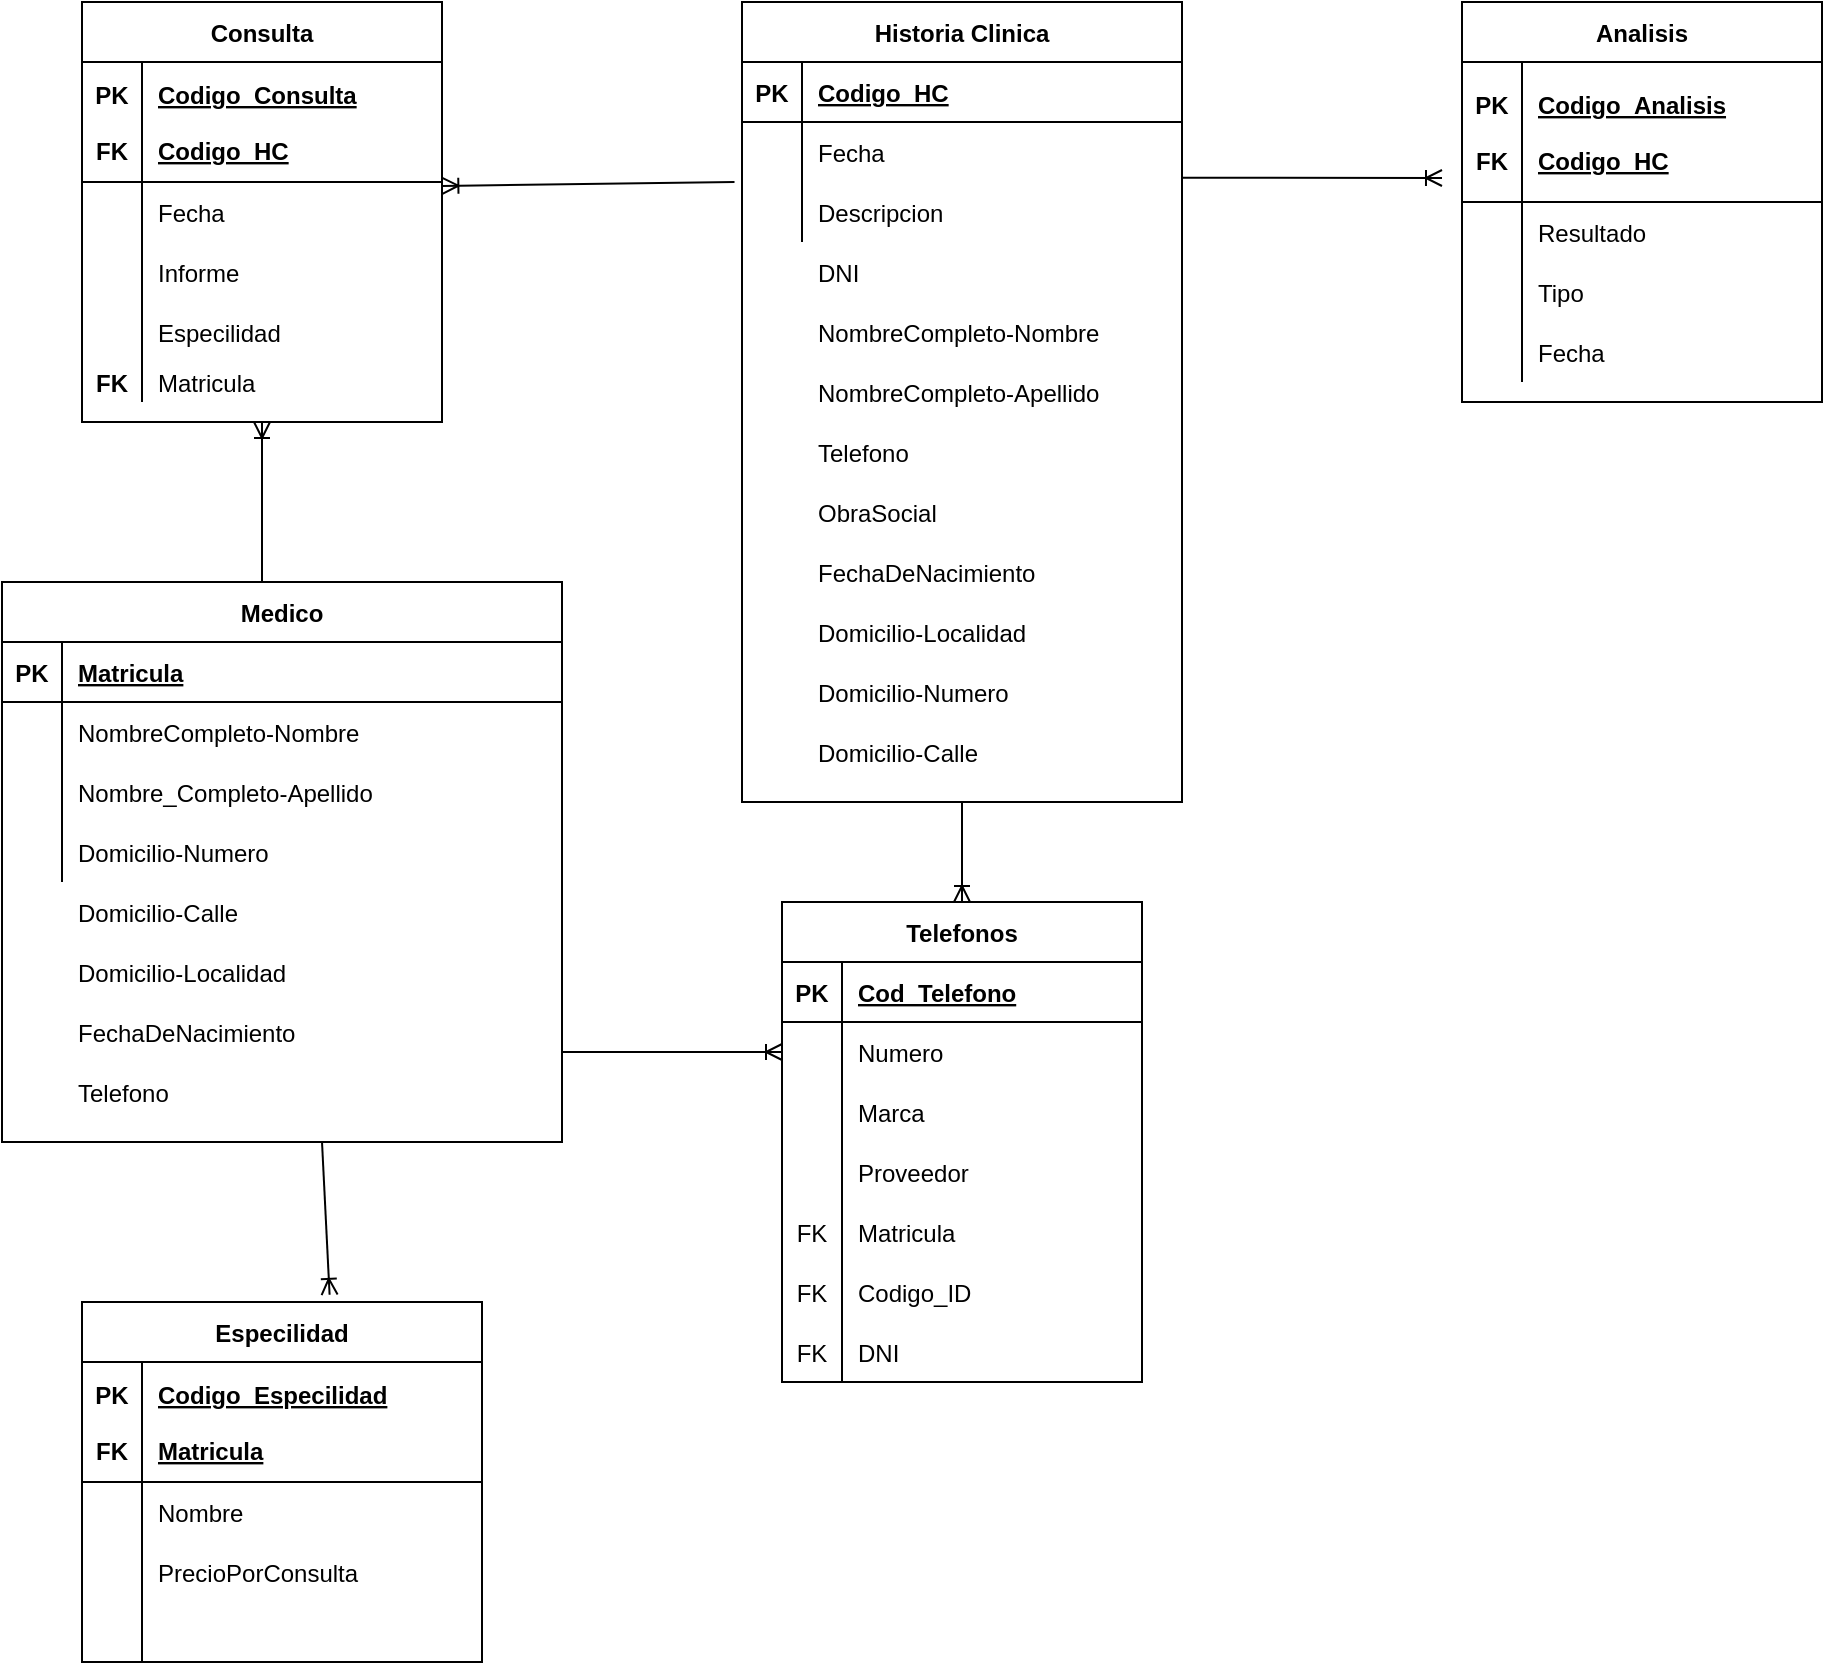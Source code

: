 <mxfile version="15.5.9" type="device"><diagram id="CJ8w-TyzOkQbfX-td6LT" name="Page-2"><mxGraphModel dx="1848" dy="1631" grid="1" gridSize="10" guides="1" tooltips="1" connect="1" arrows="1" fold="1" page="1" pageScale="1" pageWidth="827" pageHeight="1169" math="0" shadow="0"><root><mxCell id="ctXF0jxS7Qz_KwEw8NPs-0"/><mxCell id="ctXF0jxS7Qz_KwEw8NPs-1" parent="ctXF0jxS7Qz_KwEw8NPs-0"/><mxCell id="ctXF0jxS7Qz_KwEw8NPs-2" value="Medico" style="shape=table;startSize=30;container=1;collapsible=1;childLayout=tableLayout;fixedRows=1;rowLines=0;fontStyle=1;align=center;resizeLast=1;" vertex="1" parent="ctXF0jxS7Qz_KwEw8NPs-1"><mxGeometry x="-160" width="280" height="280" as="geometry"/></mxCell><mxCell id="ctXF0jxS7Qz_KwEw8NPs-3" value="" style="shape=partialRectangle;collapsible=0;dropTarget=0;pointerEvents=0;fillColor=none;top=0;left=0;bottom=1;right=0;points=[[0,0.5],[1,0.5]];portConstraint=eastwest;" vertex="1" parent="ctXF0jxS7Qz_KwEw8NPs-2"><mxGeometry y="30" width="280" height="30" as="geometry"/></mxCell><mxCell id="ctXF0jxS7Qz_KwEw8NPs-4" value="PK" style="shape=partialRectangle;connectable=0;fillColor=none;top=0;left=0;bottom=0;right=0;fontStyle=1;overflow=hidden;" vertex="1" parent="ctXF0jxS7Qz_KwEw8NPs-3"><mxGeometry width="30" height="30" as="geometry"><mxRectangle width="30" height="30" as="alternateBounds"/></mxGeometry></mxCell><mxCell id="ctXF0jxS7Qz_KwEw8NPs-5" value="Matricula" style="shape=partialRectangle;connectable=0;fillColor=none;top=0;left=0;bottom=0;right=0;align=left;spacingLeft=6;fontStyle=5;overflow=hidden;" vertex="1" parent="ctXF0jxS7Qz_KwEw8NPs-3"><mxGeometry x="30" width="250" height="30" as="geometry"><mxRectangle width="250" height="30" as="alternateBounds"/></mxGeometry></mxCell><mxCell id="ctXF0jxS7Qz_KwEw8NPs-6" value="" style="shape=partialRectangle;collapsible=0;dropTarget=0;pointerEvents=0;fillColor=none;top=0;left=0;bottom=0;right=0;points=[[0,0.5],[1,0.5]];portConstraint=eastwest;" vertex="1" parent="ctXF0jxS7Qz_KwEw8NPs-2"><mxGeometry y="60" width="280" height="30" as="geometry"/></mxCell><mxCell id="ctXF0jxS7Qz_KwEw8NPs-7" value="" style="shape=partialRectangle;connectable=0;fillColor=none;top=0;left=0;bottom=0;right=0;editable=1;overflow=hidden;" vertex="1" parent="ctXF0jxS7Qz_KwEw8NPs-6"><mxGeometry width="30" height="30" as="geometry"><mxRectangle width="30" height="30" as="alternateBounds"/></mxGeometry></mxCell><mxCell id="ctXF0jxS7Qz_KwEw8NPs-8" value="NombreCompleto-Nombre" style="shape=partialRectangle;connectable=0;fillColor=none;top=0;left=0;bottom=0;right=0;align=left;spacingLeft=6;overflow=hidden;" vertex="1" parent="ctXF0jxS7Qz_KwEw8NPs-6"><mxGeometry x="30" width="250" height="30" as="geometry"><mxRectangle width="250" height="30" as="alternateBounds"/></mxGeometry></mxCell><mxCell id="ctXF0jxS7Qz_KwEw8NPs-9" value="" style="shape=partialRectangle;collapsible=0;dropTarget=0;pointerEvents=0;fillColor=none;top=0;left=0;bottom=0;right=0;points=[[0,0.5],[1,0.5]];portConstraint=eastwest;" vertex="1" parent="ctXF0jxS7Qz_KwEw8NPs-2"><mxGeometry y="90" width="280" height="30" as="geometry"/></mxCell><mxCell id="ctXF0jxS7Qz_KwEw8NPs-10" value="" style="shape=partialRectangle;connectable=0;fillColor=none;top=0;left=0;bottom=0;right=0;editable=1;overflow=hidden;" vertex="1" parent="ctXF0jxS7Qz_KwEw8NPs-9"><mxGeometry width="30" height="30" as="geometry"><mxRectangle width="30" height="30" as="alternateBounds"/></mxGeometry></mxCell><mxCell id="ctXF0jxS7Qz_KwEw8NPs-11" value="Nombre_Completo-Apellido" style="shape=partialRectangle;connectable=0;fillColor=none;top=0;left=0;bottom=0;right=0;align=left;spacingLeft=6;overflow=hidden;" vertex="1" parent="ctXF0jxS7Qz_KwEw8NPs-9"><mxGeometry x="30" width="250" height="30" as="geometry"><mxRectangle width="250" height="30" as="alternateBounds"/></mxGeometry></mxCell><mxCell id="ctXF0jxS7Qz_KwEw8NPs-12" value="" style="shape=partialRectangle;collapsible=0;dropTarget=0;pointerEvents=0;fillColor=none;top=0;left=0;bottom=0;right=0;points=[[0,0.5],[1,0.5]];portConstraint=eastwest;" vertex="1" parent="ctXF0jxS7Qz_KwEw8NPs-2"><mxGeometry y="120" width="280" height="30" as="geometry"/></mxCell><mxCell id="ctXF0jxS7Qz_KwEw8NPs-13" value="" style="shape=partialRectangle;connectable=0;fillColor=none;top=0;left=0;bottom=0;right=0;editable=1;overflow=hidden;" vertex="1" parent="ctXF0jxS7Qz_KwEw8NPs-12"><mxGeometry width="30" height="30" as="geometry"><mxRectangle width="30" height="30" as="alternateBounds"/></mxGeometry></mxCell><mxCell id="ctXF0jxS7Qz_KwEw8NPs-14" value="Domicilio-Numero" style="shape=partialRectangle;connectable=0;fillColor=none;top=0;left=0;bottom=0;right=0;align=left;spacingLeft=6;overflow=hidden;" vertex="1" parent="ctXF0jxS7Qz_KwEw8NPs-12"><mxGeometry x="30" width="250" height="30" as="geometry"><mxRectangle width="250" height="30" as="alternateBounds"/></mxGeometry></mxCell><mxCell id="ctXF0jxS7Qz_KwEw8NPs-15" value="Analisis" style="shape=table;startSize=30;container=1;collapsible=1;childLayout=tableLayout;fixedRows=1;rowLines=0;fontStyle=1;align=center;resizeLast=1;" vertex="1" parent="ctXF0jxS7Qz_KwEw8NPs-1"><mxGeometry x="570" y="-290" width="180" height="200" as="geometry"/></mxCell><mxCell id="ctXF0jxS7Qz_KwEw8NPs-16" value="" style="shape=partialRectangle;collapsible=0;dropTarget=0;pointerEvents=0;fillColor=none;top=0;left=0;bottom=1;right=0;points=[[0,0.5],[1,0.5]];portConstraint=eastwest;" vertex="1" parent="ctXF0jxS7Qz_KwEw8NPs-15"><mxGeometry y="30" width="180" height="70" as="geometry"/></mxCell><mxCell id="ctXF0jxS7Qz_KwEw8NPs-17" value="PK&#10;&#10;FK" style="shape=partialRectangle;connectable=0;fillColor=none;top=0;left=0;bottom=0;right=0;fontStyle=1;overflow=hidden;" vertex="1" parent="ctXF0jxS7Qz_KwEw8NPs-16"><mxGeometry width="30" height="70" as="geometry"><mxRectangle width="30" height="70" as="alternateBounds"/></mxGeometry></mxCell><mxCell id="ctXF0jxS7Qz_KwEw8NPs-18" value="Codigo_Analisis&#10;&#10;Codigo_HC" style="shape=partialRectangle;connectable=0;fillColor=none;top=0;left=0;bottom=0;right=0;align=left;spacingLeft=6;fontStyle=5;overflow=hidden;" vertex="1" parent="ctXF0jxS7Qz_KwEw8NPs-16"><mxGeometry x="30" width="150" height="70" as="geometry"><mxRectangle width="150" height="70" as="alternateBounds"/></mxGeometry></mxCell><mxCell id="ctXF0jxS7Qz_KwEw8NPs-19" value="" style="shape=partialRectangle;collapsible=0;dropTarget=0;pointerEvents=0;fillColor=none;top=0;left=0;bottom=0;right=0;points=[[0,0.5],[1,0.5]];portConstraint=eastwest;" vertex="1" parent="ctXF0jxS7Qz_KwEw8NPs-15"><mxGeometry y="100" width="180" height="30" as="geometry"/></mxCell><mxCell id="ctXF0jxS7Qz_KwEw8NPs-20" value="" style="shape=partialRectangle;connectable=0;fillColor=none;top=0;left=0;bottom=0;right=0;editable=1;overflow=hidden;" vertex="1" parent="ctXF0jxS7Qz_KwEw8NPs-19"><mxGeometry width="30" height="30" as="geometry"><mxRectangle width="30" height="30" as="alternateBounds"/></mxGeometry></mxCell><mxCell id="ctXF0jxS7Qz_KwEw8NPs-21" value="Resultado" style="shape=partialRectangle;connectable=0;fillColor=none;top=0;left=0;bottom=0;right=0;align=left;spacingLeft=6;overflow=hidden;" vertex="1" parent="ctXF0jxS7Qz_KwEw8NPs-19"><mxGeometry x="30" width="150" height="30" as="geometry"><mxRectangle width="150" height="30" as="alternateBounds"/></mxGeometry></mxCell><mxCell id="ctXF0jxS7Qz_KwEw8NPs-22" value="" style="shape=partialRectangle;collapsible=0;dropTarget=0;pointerEvents=0;fillColor=none;top=0;left=0;bottom=0;right=0;points=[[0,0.5],[1,0.5]];portConstraint=eastwest;" vertex="1" parent="ctXF0jxS7Qz_KwEw8NPs-15"><mxGeometry y="130" width="180" height="30" as="geometry"/></mxCell><mxCell id="ctXF0jxS7Qz_KwEw8NPs-23" value="" style="shape=partialRectangle;connectable=0;fillColor=none;top=0;left=0;bottom=0;right=0;editable=1;overflow=hidden;" vertex="1" parent="ctXF0jxS7Qz_KwEw8NPs-22"><mxGeometry width="30" height="30" as="geometry"><mxRectangle width="30" height="30" as="alternateBounds"/></mxGeometry></mxCell><mxCell id="ctXF0jxS7Qz_KwEw8NPs-24" value="Tipo" style="shape=partialRectangle;connectable=0;fillColor=none;top=0;left=0;bottom=0;right=0;align=left;spacingLeft=6;overflow=hidden;" vertex="1" parent="ctXF0jxS7Qz_KwEw8NPs-22"><mxGeometry x="30" width="150" height="30" as="geometry"><mxRectangle width="150" height="30" as="alternateBounds"/></mxGeometry></mxCell><mxCell id="ctXF0jxS7Qz_KwEw8NPs-25" value="" style="shape=partialRectangle;collapsible=0;dropTarget=0;pointerEvents=0;fillColor=none;top=0;left=0;bottom=0;right=0;points=[[0,0.5],[1,0.5]];portConstraint=eastwest;" vertex="1" parent="ctXF0jxS7Qz_KwEw8NPs-15"><mxGeometry y="160" width="180" height="30" as="geometry"/></mxCell><mxCell id="ctXF0jxS7Qz_KwEw8NPs-26" value="" style="shape=partialRectangle;connectable=0;fillColor=none;top=0;left=0;bottom=0;right=0;editable=1;overflow=hidden;" vertex="1" parent="ctXF0jxS7Qz_KwEw8NPs-25"><mxGeometry width="30" height="30" as="geometry"><mxRectangle width="30" height="30" as="alternateBounds"/></mxGeometry></mxCell><mxCell id="ctXF0jxS7Qz_KwEw8NPs-27" value="Fecha" style="shape=partialRectangle;connectable=0;fillColor=none;top=0;left=0;bottom=0;right=0;align=left;spacingLeft=6;overflow=hidden;" vertex="1" parent="ctXF0jxS7Qz_KwEw8NPs-25"><mxGeometry x="30" width="150" height="30" as="geometry"><mxRectangle width="150" height="30" as="alternateBounds"/></mxGeometry></mxCell><mxCell id="ctXF0jxS7Qz_KwEw8NPs-28" value="Domicilio-Calle" style="shape=partialRectangle;connectable=0;fillColor=none;top=0;left=0;bottom=0;right=0;align=left;spacingLeft=6;overflow=hidden;" vertex="1" parent="ctXF0jxS7Qz_KwEw8NPs-1"><mxGeometry x="-130" y="150" width="250" height="30" as="geometry"><mxRectangle width="250" height="30" as="alternateBounds"/></mxGeometry></mxCell><mxCell id="ctXF0jxS7Qz_KwEw8NPs-29" value="Domicilio-Localidad" style="shape=partialRectangle;connectable=0;fillColor=none;top=0;left=0;bottom=0;right=0;align=left;spacingLeft=6;overflow=hidden;" vertex="1" parent="ctXF0jxS7Qz_KwEw8NPs-1"><mxGeometry x="-130" y="180" width="250" height="30" as="geometry"><mxRectangle width="250" height="30" as="alternateBounds"/></mxGeometry></mxCell><mxCell id="ctXF0jxS7Qz_KwEw8NPs-30" value="FechaDeNacimiento" style="shape=partialRectangle;connectable=0;fillColor=none;top=0;left=0;bottom=0;right=0;align=left;spacingLeft=6;overflow=hidden;" vertex="1" parent="ctXF0jxS7Qz_KwEw8NPs-1"><mxGeometry x="-130" y="210" width="250" height="30" as="geometry"><mxRectangle width="250" height="30" as="alternateBounds"/></mxGeometry></mxCell><mxCell id="ctXF0jxS7Qz_KwEw8NPs-31" value="Telefono" style="shape=partialRectangle;connectable=0;fillColor=none;top=0;left=0;bottom=0;right=0;align=left;spacingLeft=6;overflow=hidden;" vertex="1" parent="ctXF0jxS7Qz_KwEw8NPs-1"><mxGeometry x="-130" y="240" width="250" height="30" as="geometry"><mxRectangle width="250" height="30" as="alternateBounds"/></mxGeometry></mxCell><mxCell id="ctXF0jxS7Qz_KwEw8NPs-32" value="Consulta" style="shape=table;startSize=30;container=1;collapsible=1;childLayout=tableLayout;fixedRows=1;rowLines=0;fontStyle=1;align=center;resizeLast=1;" vertex="1" parent="ctXF0jxS7Qz_KwEw8NPs-1"><mxGeometry x="-120" y="-290" width="180" height="210" as="geometry"/></mxCell><mxCell id="ctXF0jxS7Qz_KwEw8NPs-33" value="" style="shape=partialRectangle;collapsible=0;dropTarget=0;pointerEvents=0;fillColor=none;top=0;left=0;bottom=1;right=0;points=[[0,0.5],[1,0.5]];portConstraint=eastwest;" vertex="1" parent="ctXF0jxS7Qz_KwEw8NPs-32"><mxGeometry y="30" width="180" height="60" as="geometry"/></mxCell><mxCell id="ctXF0jxS7Qz_KwEw8NPs-34" value="PK&#10;&#10;FK" style="shape=partialRectangle;connectable=0;fillColor=none;top=0;left=0;bottom=0;right=0;fontStyle=1;overflow=hidden;" vertex="1" parent="ctXF0jxS7Qz_KwEw8NPs-33"><mxGeometry width="30" height="60" as="geometry"><mxRectangle width="30" height="60" as="alternateBounds"/></mxGeometry></mxCell><mxCell id="ctXF0jxS7Qz_KwEw8NPs-35" value="Codigo_Consulta&#10;&#10;Codigo_HC" style="shape=partialRectangle;connectable=0;fillColor=none;top=0;left=0;bottom=0;right=0;align=left;spacingLeft=6;fontStyle=5;overflow=hidden;" vertex="1" parent="ctXF0jxS7Qz_KwEw8NPs-33"><mxGeometry x="30" width="150" height="60" as="geometry"><mxRectangle width="150" height="60" as="alternateBounds"/></mxGeometry></mxCell><mxCell id="ctXF0jxS7Qz_KwEw8NPs-36" value="" style="shape=partialRectangle;collapsible=0;dropTarget=0;pointerEvents=0;fillColor=none;top=0;left=0;bottom=0;right=0;points=[[0,0.5],[1,0.5]];portConstraint=eastwest;" vertex="1" parent="ctXF0jxS7Qz_KwEw8NPs-32"><mxGeometry y="90" width="180" height="30" as="geometry"/></mxCell><mxCell id="ctXF0jxS7Qz_KwEw8NPs-37" value="" style="shape=partialRectangle;connectable=0;fillColor=none;top=0;left=0;bottom=0;right=0;editable=1;overflow=hidden;" vertex="1" parent="ctXF0jxS7Qz_KwEw8NPs-36"><mxGeometry width="30" height="30" as="geometry"><mxRectangle width="30" height="30" as="alternateBounds"/></mxGeometry></mxCell><mxCell id="ctXF0jxS7Qz_KwEw8NPs-38" value="Fecha" style="shape=partialRectangle;connectable=0;fillColor=none;top=0;left=0;bottom=0;right=0;align=left;spacingLeft=6;overflow=hidden;" vertex="1" parent="ctXF0jxS7Qz_KwEw8NPs-36"><mxGeometry x="30" width="150" height="30" as="geometry"><mxRectangle width="150" height="30" as="alternateBounds"/></mxGeometry></mxCell><mxCell id="ctXF0jxS7Qz_KwEw8NPs-39" value="" style="shape=partialRectangle;collapsible=0;dropTarget=0;pointerEvents=0;fillColor=none;top=0;left=0;bottom=0;right=0;points=[[0,0.5],[1,0.5]];portConstraint=eastwest;" vertex="1" parent="ctXF0jxS7Qz_KwEw8NPs-32"><mxGeometry y="120" width="180" height="30" as="geometry"/></mxCell><mxCell id="ctXF0jxS7Qz_KwEw8NPs-40" value="" style="shape=partialRectangle;connectable=0;fillColor=none;top=0;left=0;bottom=0;right=0;editable=1;overflow=hidden;" vertex="1" parent="ctXF0jxS7Qz_KwEw8NPs-39"><mxGeometry width="30" height="30" as="geometry"><mxRectangle width="30" height="30" as="alternateBounds"/></mxGeometry></mxCell><mxCell id="ctXF0jxS7Qz_KwEw8NPs-41" value="Informe" style="shape=partialRectangle;connectable=0;fillColor=none;top=0;left=0;bottom=0;right=0;align=left;spacingLeft=6;overflow=hidden;" vertex="1" parent="ctXF0jxS7Qz_KwEw8NPs-39"><mxGeometry x="30" width="150" height="30" as="geometry"><mxRectangle width="150" height="30" as="alternateBounds"/></mxGeometry></mxCell><mxCell id="ctXF0jxS7Qz_KwEw8NPs-42" value="" style="shape=partialRectangle;collapsible=0;dropTarget=0;pointerEvents=0;fillColor=none;top=0;left=0;bottom=0;right=0;points=[[0,0.5],[1,0.5]];portConstraint=eastwest;" vertex="1" parent="ctXF0jxS7Qz_KwEw8NPs-32"><mxGeometry y="150" width="180" height="30" as="geometry"/></mxCell><mxCell id="ctXF0jxS7Qz_KwEw8NPs-43" value="" style="shape=partialRectangle;connectable=0;fillColor=none;top=0;left=0;bottom=0;right=0;editable=1;overflow=hidden;" vertex="1" parent="ctXF0jxS7Qz_KwEw8NPs-42"><mxGeometry width="30" height="30" as="geometry"><mxRectangle width="30" height="30" as="alternateBounds"/></mxGeometry></mxCell><mxCell id="ctXF0jxS7Qz_KwEw8NPs-44" value="Especilidad" style="shape=partialRectangle;connectable=0;fillColor=none;top=0;left=0;bottom=0;right=0;align=left;spacingLeft=6;overflow=hidden;" vertex="1" parent="ctXF0jxS7Qz_KwEw8NPs-42"><mxGeometry x="30" width="150" height="30" as="geometry"><mxRectangle width="150" height="30" as="alternateBounds"/></mxGeometry></mxCell><mxCell id="ctXF0jxS7Qz_KwEw8NPs-51" value="" style="shape=partialRectangle;collapsible=0;dropTarget=0;pointerEvents=0;fillColor=none;top=0;left=0;bottom=0;right=0;points=[[0,0.5],[1,0.5]];portConstraint=eastwest;shadow=0;" vertex="1" parent="ctXF0jxS7Qz_KwEw8NPs-32"><mxGeometry y="180" width="180" height="20" as="geometry"/></mxCell><mxCell id="ctXF0jxS7Qz_KwEw8NPs-52" value="FK" style="shape=partialRectangle;connectable=0;fillColor=none;top=0;left=0;bottom=0;right=0;fontStyle=1;overflow=hidden;shadow=0;" vertex="1" parent="ctXF0jxS7Qz_KwEw8NPs-51"><mxGeometry width="30" height="20" as="geometry"><mxRectangle width="30" height="20" as="alternateBounds"/></mxGeometry></mxCell><mxCell id="ctXF0jxS7Qz_KwEw8NPs-53" value="Matricula" style="shape=partialRectangle;connectable=0;fillColor=none;top=0;left=0;bottom=0;right=0;align=left;spacingLeft=6;fontStyle=0;overflow=hidden;shadow=0;" vertex="1" parent="ctXF0jxS7Qz_KwEw8NPs-51"><mxGeometry x="30" width="150" height="20" as="geometry"><mxRectangle width="150" height="20" as="alternateBounds"/></mxGeometry></mxCell><mxCell id="ctXF0jxS7Qz_KwEw8NPs-54" value="Historia Clinica" style="shape=table;startSize=30;container=1;collapsible=1;childLayout=tableLayout;fixedRows=1;rowLines=0;fontStyle=1;align=center;resizeLast=1;" vertex="1" parent="ctXF0jxS7Qz_KwEw8NPs-1"><mxGeometry x="210" y="-290" width="220" height="400" as="geometry"/></mxCell><mxCell id="ctXF0jxS7Qz_KwEw8NPs-55" value="" style="shape=partialRectangle;collapsible=0;dropTarget=0;pointerEvents=0;fillColor=none;top=0;left=0;bottom=1;right=0;points=[[0,0.5],[1,0.5]];portConstraint=eastwest;" vertex="1" parent="ctXF0jxS7Qz_KwEw8NPs-54"><mxGeometry y="30" width="220" height="30" as="geometry"/></mxCell><mxCell id="ctXF0jxS7Qz_KwEw8NPs-56" value="PK" style="shape=partialRectangle;connectable=0;fillColor=none;top=0;left=0;bottom=0;right=0;fontStyle=1;overflow=hidden;" vertex="1" parent="ctXF0jxS7Qz_KwEw8NPs-55"><mxGeometry width="30" height="30" as="geometry"><mxRectangle width="30" height="30" as="alternateBounds"/></mxGeometry></mxCell><mxCell id="ctXF0jxS7Qz_KwEw8NPs-57" value="Codigo_HC" style="shape=partialRectangle;connectable=0;fillColor=none;top=0;left=0;bottom=0;right=0;align=left;spacingLeft=6;fontStyle=5;overflow=hidden;" vertex="1" parent="ctXF0jxS7Qz_KwEw8NPs-55"><mxGeometry x="30" width="190" height="30" as="geometry"><mxRectangle width="190" height="30" as="alternateBounds"/></mxGeometry></mxCell><mxCell id="ctXF0jxS7Qz_KwEw8NPs-58" value="" style="shape=partialRectangle;collapsible=0;dropTarget=0;pointerEvents=0;fillColor=none;top=0;left=0;bottom=0;right=0;points=[[0,0.5],[1,0.5]];portConstraint=eastwest;" vertex="1" parent="ctXF0jxS7Qz_KwEw8NPs-54"><mxGeometry y="60" width="220" height="30" as="geometry"/></mxCell><mxCell id="ctXF0jxS7Qz_KwEw8NPs-59" value="" style="shape=partialRectangle;connectable=0;fillColor=none;top=0;left=0;bottom=0;right=0;editable=1;overflow=hidden;" vertex="1" parent="ctXF0jxS7Qz_KwEw8NPs-58"><mxGeometry width="30" height="30" as="geometry"><mxRectangle width="30" height="30" as="alternateBounds"/></mxGeometry></mxCell><mxCell id="ctXF0jxS7Qz_KwEw8NPs-60" value="Fecha" style="shape=partialRectangle;connectable=0;fillColor=none;top=0;left=0;bottom=0;right=0;align=left;spacingLeft=6;overflow=hidden;" vertex="1" parent="ctXF0jxS7Qz_KwEw8NPs-58"><mxGeometry x="30" width="190" height="30" as="geometry"><mxRectangle width="190" height="30" as="alternateBounds"/></mxGeometry></mxCell><mxCell id="ctXF0jxS7Qz_KwEw8NPs-61" value="" style="shape=partialRectangle;collapsible=0;dropTarget=0;pointerEvents=0;fillColor=none;top=0;left=0;bottom=0;right=0;points=[[0,0.5],[1,0.5]];portConstraint=eastwest;" vertex="1" parent="ctXF0jxS7Qz_KwEw8NPs-54"><mxGeometry y="90" width="220" height="30" as="geometry"/></mxCell><mxCell id="ctXF0jxS7Qz_KwEw8NPs-62" value="" style="shape=partialRectangle;connectable=0;fillColor=none;top=0;left=0;bottom=0;right=0;editable=1;overflow=hidden;" vertex="1" parent="ctXF0jxS7Qz_KwEw8NPs-61"><mxGeometry width="30" height="30" as="geometry"><mxRectangle width="30" height="30" as="alternateBounds"/></mxGeometry></mxCell><mxCell id="ctXF0jxS7Qz_KwEw8NPs-63" value="Descripcion" style="shape=partialRectangle;connectable=0;fillColor=none;top=0;left=0;bottom=0;right=0;align=left;spacingLeft=6;overflow=hidden;" vertex="1" parent="ctXF0jxS7Qz_KwEw8NPs-61"><mxGeometry x="30" width="190" height="30" as="geometry"><mxRectangle width="190" height="30" as="alternateBounds"/></mxGeometry></mxCell><mxCell id="ctXF0jxS7Qz_KwEw8NPs-64" value="" style="fontSize=12;html=1;endArrow=ERoneToMany;rounded=0;entryX=0.5;entryY=1;entryDx=0;entryDy=0;" edge="1" parent="ctXF0jxS7Qz_KwEw8NPs-1" target="ctXF0jxS7Qz_KwEw8NPs-32"><mxGeometry width="100" height="100" relative="1" as="geometry"><mxPoint x="-30" as="sourcePoint"/><mxPoint x="-20" y="-90" as="targetPoint"/></mxGeometry></mxCell><mxCell id="ctXF0jxS7Qz_KwEw8NPs-65" value="" style="fontSize=12;html=1;endArrow=ERoneToMany;rounded=0;entryX=1.001;entryY=0.065;entryDx=0;entryDy=0;exitX=-0.017;exitY=0.999;exitDx=0;exitDy=0;exitPerimeter=0;entryPerimeter=0;" edge="1" parent="ctXF0jxS7Qz_KwEw8NPs-1" source="ctXF0jxS7Qz_KwEw8NPs-58" target="ctXF0jxS7Qz_KwEw8NPs-36"><mxGeometry width="100" height="100" relative="1" as="geometry"><mxPoint x="-10" y="10" as="sourcePoint"/><mxPoint x="-10" y="-110" as="targetPoint"/></mxGeometry></mxCell><mxCell id="ctXF0jxS7Qz_KwEw8NPs-66" value="" style="fontSize=12;html=1;endArrow=ERoneToMany;rounded=0;exitX=1.002;exitY=-0.07;exitDx=0;exitDy=0;exitPerimeter=0;" edge="1" parent="ctXF0jxS7Qz_KwEw8NPs-1" source="ctXF0jxS7Qz_KwEw8NPs-61"><mxGeometry width="100" height="100" relative="1" as="geometry"><mxPoint x="390" y="-201" as="sourcePoint"/><mxPoint x="560" y="-202" as="targetPoint"/></mxGeometry></mxCell><mxCell id="ctXF0jxS7Qz_KwEw8NPs-67" value="DNI" style="shape=partialRectangle;connectable=0;fillColor=none;top=0;left=0;bottom=0;right=0;align=left;spacingLeft=6;fontStyle=0;overflow=hidden;" vertex="1" parent="ctXF0jxS7Qz_KwEw8NPs-1"><mxGeometry x="240" y="-170" width="150" height="30" as="geometry"><mxRectangle width="150" height="30" as="alternateBounds"/></mxGeometry></mxCell><mxCell id="ctXF0jxS7Qz_KwEw8NPs-69" value="NombreCompleto-Nombre" style="shape=partialRectangle;connectable=0;fillColor=none;top=0;left=0;bottom=0;right=0;align=left;spacingLeft=6;overflow=hidden;" vertex="1" parent="ctXF0jxS7Qz_KwEw8NPs-1"><mxGeometry x="240" y="-140" width="150" height="30" as="geometry"><mxRectangle width="150" height="30" as="alternateBounds"/></mxGeometry></mxCell><mxCell id="ctXF0jxS7Qz_KwEw8NPs-70" value="NombreCompleto-Apellido" style="shape=partialRectangle;connectable=0;fillColor=none;top=0;left=0;bottom=0;right=0;align=left;spacingLeft=6;overflow=hidden;" vertex="1" parent="ctXF0jxS7Qz_KwEw8NPs-1"><mxGeometry x="240" y="-110" width="150" height="30" as="geometry"><mxRectangle width="150" height="30" as="alternateBounds"/></mxGeometry></mxCell><mxCell id="ctXF0jxS7Qz_KwEw8NPs-71" value="Telefono" style="shape=partialRectangle;connectable=0;fillColor=none;top=0;left=0;bottom=0;right=0;align=left;spacingLeft=6;overflow=hidden;" vertex="1" parent="ctXF0jxS7Qz_KwEw8NPs-1"><mxGeometry x="240" y="-80" width="190" height="30" as="geometry"><mxRectangle width="190" height="30" as="alternateBounds"/></mxGeometry></mxCell><mxCell id="ctXF0jxS7Qz_KwEw8NPs-72" value="ObraSocial" style="shape=partialRectangle;connectable=0;fillColor=none;top=0;left=0;bottom=0;right=0;align=left;spacingLeft=6;overflow=hidden;" vertex="1" parent="ctXF0jxS7Qz_KwEw8NPs-1"><mxGeometry x="240" y="-50" width="190" height="30" as="geometry"><mxRectangle width="190" height="30" as="alternateBounds"/></mxGeometry></mxCell><mxCell id="ctXF0jxS7Qz_KwEw8NPs-73" value="FechaDeNacimiento" style="shape=partialRectangle;connectable=0;fillColor=none;top=0;left=0;bottom=0;right=0;align=left;spacingLeft=6;overflow=hidden;" vertex="1" parent="ctXF0jxS7Qz_KwEw8NPs-1"><mxGeometry x="240" y="-20" width="190" height="30" as="geometry"><mxRectangle width="190" height="30" as="alternateBounds"/></mxGeometry></mxCell><mxCell id="ctXF0jxS7Qz_KwEw8NPs-74" value="Domicilio-Localidad" style="shape=partialRectangle;connectable=0;fillColor=none;top=0;left=0;bottom=0;right=0;align=left;spacingLeft=6;overflow=hidden;" vertex="1" parent="ctXF0jxS7Qz_KwEw8NPs-1"><mxGeometry x="240" y="10" width="190" height="30" as="geometry"><mxRectangle width="190" height="30" as="alternateBounds"/></mxGeometry></mxCell><mxCell id="ctXF0jxS7Qz_KwEw8NPs-75" value="Domicilio-Numero" style="shape=partialRectangle;connectable=0;fillColor=none;top=0;left=0;bottom=0;right=0;align=left;spacingLeft=6;overflow=hidden;" vertex="1" parent="ctXF0jxS7Qz_KwEw8NPs-1"><mxGeometry x="240" y="40" width="190" height="30" as="geometry"><mxRectangle width="190" height="30" as="alternateBounds"/></mxGeometry></mxCell><mxCell id="ctXF0jxS7Qz_KwEw8NPs-76" value="Domicilio-Calle" style="shape=partialRectangle;connectable=0;fillColor=none;top=0;left=0;bottom=0;right=0;align=left;spacingLeft=6;overflow=hidden;" vertex="1" parent="ctXF0jxS7Qz_KwEw8NPs-1"><mxGeometry x="240" y="70" width="190" height="30" as="geometry"><mxRectangle width="190" height="30" as="alternateBounds"/></mxGeometry></mxCell><mxCell id="ctXF0jxS7Qz_KwEw8NPs-85" value="Telefonos" style="shape=table;startSize=30;container=1;collapsible=1;childLayout=tableLayout;fixedRows=1;rowLines=0;fontStyle=1;align=center;resizeLast=1;shadow=0;" vertex="1" parent="ctXF0jxS7Qz_KwEw8NPs-1"><mxGeometry x="230" y="160" width="180" height="240" as="geometry"/></mxCell><mxCell id="ctXF0jxS7Qz_KwEw8NPs-86" value="" style="shape=partialRectangle;collapsible=0;dropTarget=0;pointerEvents=0;fillColor=none;top=0;left=0;bottom=1;right=0;points=[[0,0.5],[1,0.5]];portConstraint=eastwest;shadow=0;" vertex="1" parent="ctXF0jxS7Qz_KwEw8NPs-85"><mxGeometry y="30" width="180" height="30" as="geometry"/></mxCell><mxCell id="ctXF0jxS7Qz_KwEw8NPs-87" value="PK" style="shape=partialRectangle;connectable=0;fillColor=none;top=0;left=0;bottom=0;right=0;fontStyle=1;overflow=hidden;shadow=0;" vertex="1" parent="ctXF0jxS7Qz_KwEw8NPs-86"><mxGeometry width="30" height="30" as="geometry"><mxRectangle width="30" height="30" as="alternateBounds"/></mxGeometry></mxCell><mxCell id="ctXF0jxS7Qz_KwEw8NPs-88" value="Cod_Telefono" style="shape=partialRectangle;connectable=0;fillColor=none;top=0;left=0;bottom=0;right=0;align=left;spacingLeft=6;fontStyle=5;overflow=hidden;shadow=0;" vertex="1" parent="ctXF0jxS7Qz_KwEw8NPs-86"><mxGeometry x="30" width="150" height="30" as="geometry"><mxRectangle width="150" height="30" as="alternateBounds"/></mxGeometry></mxCell><mxCell id="ctXF0jxS7Qz_KwEw8NPs-89" value="" style="shape=partialRectangle;collapsible=0;dropTarget=0;pointerEvents=0;fillColor=none;top=0;left=0;bottom=0;right=0;points=[[0,0.5],[1,0.5]];portConstraint=eastwest;shadow=0;" vertex="1" parent="ctXF0jxS7Qz_KwEw8NPs-85"><mxGeometry y="60" width="180" height="30" as="geometry"/></mxCell><mxCell id="ctXF0jxS7Qz_KwEw8NPs-90" value="" style="shape=partialRectangle;connectable=0;fillColor=none;top=0;left=0;bottom=0;right=0;editable=1;overflow=hidden;shadow=0;" vertex="1" parent="ctXF0jxS7Qz_KwEw8NPs-89"><mxGeometry width="30" height="30" as="geometry"><mxRectangle width="30" height="30" as="alternateBounds"/></mxGeometry></mxCell><mxCell id="ctXF0jxS7Qz_KwEw8NPs-91" value="Numero" style="shape=partialRectangle;connectable=0;fillColor=none;top=0;left=0;bottom=0;right=0;align=left;spacingLeft=6;overflow=hidden;shadow=0;" vertex="1" parent="ctXF0jxS7Qz_KwEw8NPs-89"><mxGeometry x="30" width="150" height="30" as="geometry"><mxRectangle width="150" height="30" as="alternateBounds"/></mxGeometry></mxCell><mxCell id="ctXF0jxS7Qz_KwEw8NPs-92" value="" style="shape=partialRectangle;collapsible=0;dropTarget=0;pointerEvents=0;fillColor=none;top=0;left=0;bottom=0;right=0;points=[[0,0.5],[1,0.5]];portConstraint=eastwest;shadow=0;" vertex="1" parent="ctXF0jxS7Qz_KwEw8NPs-85"><mxGeometry y="90" width="180" height="30" as="geometry"/></mxCell><mxCell id="ctXF0jxS7Qz_KwEw8NPs-93" value="" style="shape=partialRectangle;connectable=0;fillColor=none;top=0;left=0;bottom=0;right=0;editable=1;overflow=hidden;shadow=0;" vertex="1" parent="ctXF0jxS7Qz_KwEw8NPs-92"><mxGeometry width="30" height="30" as="geometry"><mxRectangle width="30" height="30" as="alternateBounds"/></mxGeometry></mxCell><mxCell id="ctXF0jxS7Qz_KwEw8NPs-94" value="Marca" style="shape=partialRectangle;connectable=0;fillColor=none;top=0;left=0;bottom=0;right=0;align=left;spacingLeft=6;overflow=hidden;shadow=0;" vertex="1" parent="ctXF0jxS7Qz_KwEw8NPs-92"><mxGeometry x="30" width="150" height="30" as="geometry"><mxRectangle width="150" height="30" as="alternateBounds"/></mxGeometry></mxCell><mxCell id="ctXF0jxS7Qz_KwEw8NPs-95" value="" style="shape=partialRectangle;collapsible=0;dropTarget=0;pointerEvents=0;fillColor=none;top=0;left=0;bottom=0;right=0;points=[[0,0.5],[1,0.5]];portConstraint=eastwest;shadow=0;" vertex="1" parent="ctXF0jxS7Qz_KwEw8NPs-85"><mxGeometry y="120" width="180" height="30" as="geometry"/></mxCell><mxCell id="ctXF0jxS7Qz_KwEw8NPs-96" value="" style="shape=partialRectangle;connectable=0;fillColor=none;top=0;left=0;bottom=0;right=0;editable=1;overflow=hidden;shadow=0;" vertex="1" parent="ctXF0jxS7Qz_KwEw8NPs-95"><mxGeometry width="30" height="30" as="geometry"><mxRectangle width="30" height="30" as="alternateBounds"/></mxGeometry></mxCell><mxCell id="ctXF0jxS7Qz_KwEw8NPs-97" value="Proveedor" style="shape=partialRectangle;connectable=0;fillColor=none;top=0;left=0;bottom=0;right=0;align=left;spacingLeft=6;overflow=hidden;shadow=0;" vertex="1" parent="ctXF0jxS7Qz_KwEw8NPs-95"><mxGeometry x="30" width="150" height="30" as="geometry"><mxRectangle width="150" height="30" as="alternateBounds"/></mxGeometry></mxCell><mxCell id="ctXF0jxS7Qz_KwEw8NPs-98" value="" style="shape=partialRectangle;collapsible=0;dropTarget=0;pointerEvents=0;fillColor=none;top=0;left=0;bottom=0;right=0;points=[[0,0.5],[1,0.5]];portConstraint=eastwest;shadow=0;" vertex="1" parent="ctXF0jxS7Qz_KwEw8NPs-85"><mxGeometry y="150" width="180" height="30" as="geometry"/></mxCell><mxCell id="ctXF0jxS7Qz_KwEw8NPs-99" value="FK" style="shape=partialRectangle;connectable=0;fillColor=none;top=0;left=0;bottom=0;right=0;fontStyle=0;overflow=hidden;shadow=0;" vertex="1" parent="ctXF0jxS7Qz_KwEw8NPs-98"><mxGeometry width="30" height="30" as="geometry"><mxRectangle width="30" height="30" as="alternateBounds"/></mxGeometry></mxCell><mxCell id="ctXF0jxS7Qz_KwEw8NPs-100" value="Matricula" style="shape=partialRectangle;connectable=0;fillColor=none;top=0;left=0;bottom=0;right=0;align=left;spacingLeft=6;fontStyle=0;overflow=hidden;shadow=0;" vertex="1" parent="ctXF0jxS7Qz_KwEw8NPs-98"><mxGeometry x="30" width="150" height="30" as="geometry"><mxRectangle width="150" height="30" as="alternateBounds"/></mxGeometry></mxCell><mxCell id="ctXF0jxS7Qz_KwEw8NPs-101" value="" style="shape=partialRectangle;collapsible=0;dropTarget=0;pointerEvents=0;fillColor=none;top=0;left=0;bottom=0;right=0;points=[[0,0.5],[1,0.5]];portConstraint=eastwest;shadow=0;" vertex="1" parent="ctXF0jxS7Qz_KwEw8NPs-85"><mxGeometry y="180" width="180" height="30" as="geometry"/></mxCell><mxCell id="ctXF0jxS7Qz_KwEw8NPs-102" value="FK" style="shape=partialRectangle;connectable=0;fillColor=none;top=0;left=0;bottom=0;right=0;fontStyle=0;overflow=hidden;shadow=0;" vertex="1" parent="ctXF0jxS7Qz_KwEw8NPs-101"><mxGeometry width="30" height="30" as="geometry"><mxRectangle width="30" height="30" as="alternateBounds"/></mxGeometry></mxCell><mxCell id="ctXF0jxS7Qz_KwEw8NPs-103" value="Codigo_ID" style="shape=partialRectangle;connectable=0;fillColor=none;top=0;left=0;bottom=0;right=0;align=left;spacingLeft=6;fontStyle=0;overflow=hidden;shadow=0;" vertex="1" parent="ctXF0jxS7Qz_KwEw8NPs-101"><mxGeometry x="30" width="150" height="30" as="geometry"><mxRectangle width="150" height="30" as="alternateBounds"/></mxGeometry></mxCell><mxCell id="ctXF0jxS7Qz_KwEw8NPs-104" value="" style="shape=partialRectangle;collapsible=0;dropTarget=0;pointerEvents=0;fillColor=none;top=0;left=0;bottom=0;right=0;points=[[0,0.5],[1,0.5]];portConstraint=eastwest;shadow=0;" vertex="1" parent="ctXF0jxS7Qz_KwEw8NPs-85"><mxGeometry y="210" width="180" height="30" as="geometry"/></mxCell><mxCell id="ctXF0jxS7Qz_KwEw8NPs-105" value="FK" style="shape=partialRectangle;connectable=0;fillColor=none;top=0;left=0;bottom=0;right=0;fontStyle=0;overflow=hidden;shadow=0;" vertex="1" parent="ctXF0jxS7Qz_KwEw8NPs-104"><mxGeometry width="30" height="30" as="geometry"><mxRectangle width="30" height="30" as="alternateBounds"/></mxGeometry></mxCell><mxCell id="ctXF0jxS7Qz_KwEw8NPs-106" value="DNI" style="shape=partialRectangle;connectable=0;fillColor=none;top=0;left=0;bottom=0;right=0;align=left;spacingLeft=6;fontStyle=0;overflow=hidden;shadow=0;" vertex="1" parent="ctXF0jxS7Qz_KwEw8NPs-104"><mxGeometry x="30" width="150" height="30" as="geometry"><mxRectangle width="150" height="30" as="alternateBounds"/></mxGeometry></mxCell><mxCell id="ctXF0jxS7Qz_KwEw8NPs-107" value="Especilidad" style="shape=table;startSize=30;container=1;collapsible=1;childLayout=tableLayout;fixedRows=1;rowLines=0;fontStyle=1;align=center;resizeLast=1;shadow=0;" vertex="1" parent="ctXF0jxS7Qz_KwEw8NPs-1"><mxGeometry x="-120" y="360" width="200" height="180" as="geometry"/></mxCell><mxCell id="ctXF0jxS7Qz_KwEw8NPs-108" value="" style="shape=partialRectangle;collapsible=0;dropTarget=0;pointerEvents=0;fillColor=none;top=0;left=0;bottom=1;right=0;points=[[0,0.5],[1,0.5]];portConstraint=eastwest;shadow=0;" vertex="1" parent="ctXF0jxS7Qz_KwEw8NPs-107"><mxGeometry y="30" width="200" height="60" as="geometry"/></mxCell><mxCell id="ctXF0jxS7Qz_KwEw8NPs-109" value="PK&#10;&#10;FK" style="shape=partialRectangle;connectable=0;fillColor=none;top=0;left=0;bottom=0;right=0;fontStyle=1;overflow=hidden;shadow=0;" vertex="1" parent="ctXF0jxS7Qz_KwEw8NPs-108"><mxGeometry width="30" height="60" as="geometry"><mxRectangle width="30" height="60" as="alternateBounds"/></mxGeometry></mxCell><mxCell id="ctXF0jxS7Qz_KwEw8NPs-110" value="Codigo_Especilidad&#10;&#10;Matricula" style="shape=partialRectangle;connectable=0;fillColor=none;top=0;left=0;bottom=0;right=0;align=left;spacingLeft=6;fontStyle=5;overflow=hidden;shadow=0;" vertex="1" parent="ctXF0jxS7Qz_KwEw8NPs-108"><mxGeometry x="30" width="170" height="60" as="geometry"><mxRectangle width="170" height="60" as="alternateBounds"/></mxGeometry></mxCell><mxCell id="ctXF0jxS7Qz_KwEw8NPs-111" value="" style="shape=partialRectangle;collapsible=0;dropTarget=0;pointerEvents=0;fillColor=none;top=0;left=0;bottom=0;right=0;points=[[0,0.5],[1,0.5]];portConstraint=eastwest;shadow=0;" vertex="1" parent="ctXF0jxS7Qz_KwEw8NPs-107"><mxGeometry y="90" width="200" height="30" as="geometry"/></mxCell><mxCell id="ctXF0jxS7Qz_KwEw8NPs-112" value="" style="shape=partialRectangle;connectable=0;fillColor=none;top=0;left=0;bottom=0;right=0;editable=1;overflow=hidden;shadow=0;" vertex="1" parent="ctXF0jxS7Qz_KwEw8NPs-111"><mxGeometry width="30" height="30" as="geometry"><mxRectangle width="30" height="30" as="alternateBounds"/></mxGeometry></mxCell><mxCell id="ctXF0jxS7Qz_KwEw8NPs-113" value="Nombre" style="shape=partialRectangle;connectable=0;fillColor=none;top=0;left=0;bottom=0;right=0;align=left;spacingLeft=6;overflow=hidden;shadow=0;" vertex="1" parent="ctXF0jxS7Qz_KwEw8NPs-111"><mxGeometry x="30" width="170" height="30" as="geometry"><mxRectangle width="170" height="30" as="alternateBounds"/></mxGeometry></mxCell><mxCell id="ctXF0jxS7Qz_KwEw8NPs-114" value="" style="shape=partialRectangle;collapsible=0;dropTarget=0;pointerEvents=0;fillColor=none;top=0;left=0;bottom=0;right=0;points=[[0,0.5],[1,0.5]];portConstraint=eastwest;shadow=0;" vertex="1" parent="ctXF0jxS7Qz_KwEw8NPs-107"><mxGeometry y="120" width="200" height="30" as="geometry"/></mxCell><mxCell id="ctXF0jxS7Qz_KwEw8NPs-115" value="" style="shape=partialRectangle;connectable=0;fillColor=none;top=0;left=0;bottom=0;right=0;editable=1;overflow=hidden;shadow=0;" vertex="1" parent="ctXF0jxS7Qz_KwEw8NPs-114"><mxGeometry width="30" height="30" as="geometry"><mxRectangle width="30" height="30" as="alternateBounds"/></mxGeometry></mxCell><mxCell id="ctXF0jxS7Qz_KwEw8NPs-116" value="PrecioPorConsulta" style="shape=partialRectangle;connectable=0;fillColor=none;top=0;left=0;bottom=0;right=0;align=left;spacingLeft=6;overflow=hidden;shadow=0;" vertex="1" parent="ctXF0jxS7Qz_KwEw8NPs-114"><mxGeometry x="30" width="170" height="30" as="geometry"><mxRectangle width="170" height="30" as="alternateBounds"/></mxGeometry></mxCell><mxCell id="ctXF0jxS7Qz_KwEw8NPs-117" value="" style="shape=partialRectangle;collapsible=0;dropTarget=0;pointerEvents=0;fillColor=none;top=0;left=0;bottom=0;right=0;points=[[0,0.5],[1,0.5]];portConstraint=eastwest;shadow=0;" vertex="1" parent="ctXF0jxS7Qz_KwEw8NPs-107"><mxGeometry y="150" width="200" height="30" as="geometry"/></mxCell><mxCell id="ctXF0jxS7Qz_KwEw8NPs-118" value="" style="shape=partialRectangle;connectable=0;fillColor=none;top=0;left=0;bottom=0;right=0;fontStyle=0;overflow=hidden;shadow=0;" vertex="1" parent="ctXF0jxS7Qz_KwEw8NPs-117"><mxGeometry width="30" height="30" as="geometry"><mxRectangle width="30" height="30" as="alternateBounds"/></mxGeometry></mxCell><mxCell id="ctXF0jxS7Qz_KwEw8NPs-119" value="" style="shape=partialRectangle;connectable=0;fillColor=none;top=0;left=0;bottom=0;right=0;align=left;spacingLeft=6;fontStyle=0;overflow=hidden;shadow=0;" vertex="1" parent="ctXF0jxS7Qz_KwEw8NPs-117"><mxGeometry x="30" width="170" height="30" as="geometry"><mxRectangle width="170" height="30" as="alternateBounds"/></mxGeometry></mxCell><mxCell id="ctXF0jxS7Qz_KwEw8NPs-120" value="" style="fontSize=12;html=1;endArrow=ERoneToMany;rounded=0;entryX=0;entryY=0.5;entryDx=0;entryDy=0;entryPerimeter=0;" edge="1" parent="ctXF0jxS7Qz_KwEw8NPs-1" target="ctXF0jxS7Qz_KwEw8NPs-89"><mxGeometry width="100" height="100" relative="1" as="geometry"><mxPoint x="120" y="235" as="sourcePoint"/><mxPoint x="-10" y="-30.0" as="targetPoint"/></mxGeometry></mxCell><mxCell id="ctXF0jxS7Qz_KwEw8NPs-121" value="" style="fontSize=12;html=1;endArrow=ERoneToMany;rounded=0;entryX=0.619;entryY=-0.02;entryDx=0;entryDy=0;entryPerimeter=0;" edge="1" parent="ctXF0jxS7Qz_KwEw8NPs-1" target="ctXF0jxS7Qz_KwEw8NPs-107"><mxGeometry width="100" height="100" relative="1" as="geometry"><mxPoint y="280" as="sourcePoint"/><mxPoint x="240.0" y="245" as="targetPoint"/></mxGeometry></mxCell><mxCell id="ctXF0jxS7Qz_KwEw8NPs-122" value="" style="fontSize=12;html=1;endArrow=ERoneToMany;rounded=0;entryX=0.5;entryY=0;entryDx=0;entryDy=0;exitX=0.5;exitY=1;exitDx=0;exitDy=0;" edge="1" parent="ctXF0jxS7Qz_KwEw8NPs-1" source="ctXF0jxS7Qz_KwEw8NPs-54" target="ctXF0jxS7Qz_KwEw8NPs-85"><mxGeometry width="100" height="100" relative="1" as="geometry"><mxPoint x="130" y="245" as="sourcePoint"/><mxPoint x="240.0" y="245" as="targetPoint"/></mxGeometry></mxCell></root></mxGraphModel></diagram></mxfile>